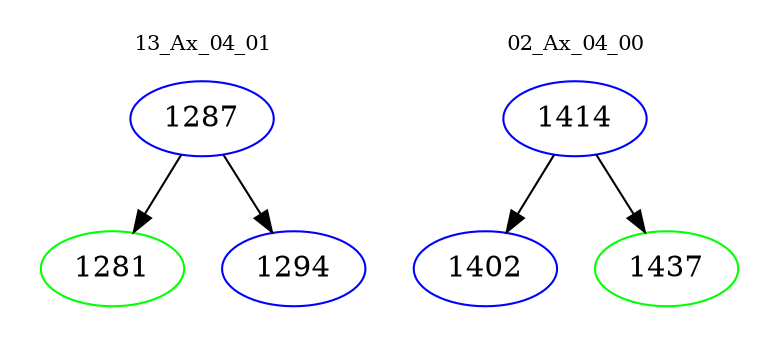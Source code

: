 digraph{
subgraph cluster_0 {
color = white
label = "13_Ax_04_01";
fontsize=10;
T0_1287 [label="1287", color="blue"]
T0_1287 -> T0_1281 [color="black"]
T0_1281 [label="1281", color="green"]
T0_1287 -> T0_1294 [color="black"]
T0_1294 [label="1294", color="blue"]
}
subgraph cluster_1 {
color = white
label = "02_Ax_04_00";
fontsize=10;
T1_1414 [label="1414", color="blue"]
T1_1414 -> T1_1402 [color="black"]
T1_1402 [label="1402", color="blue"]
T1_1414 -> T1_1437 [color="black"]
T1_1437 [label="1437", color="green"]
}
}
